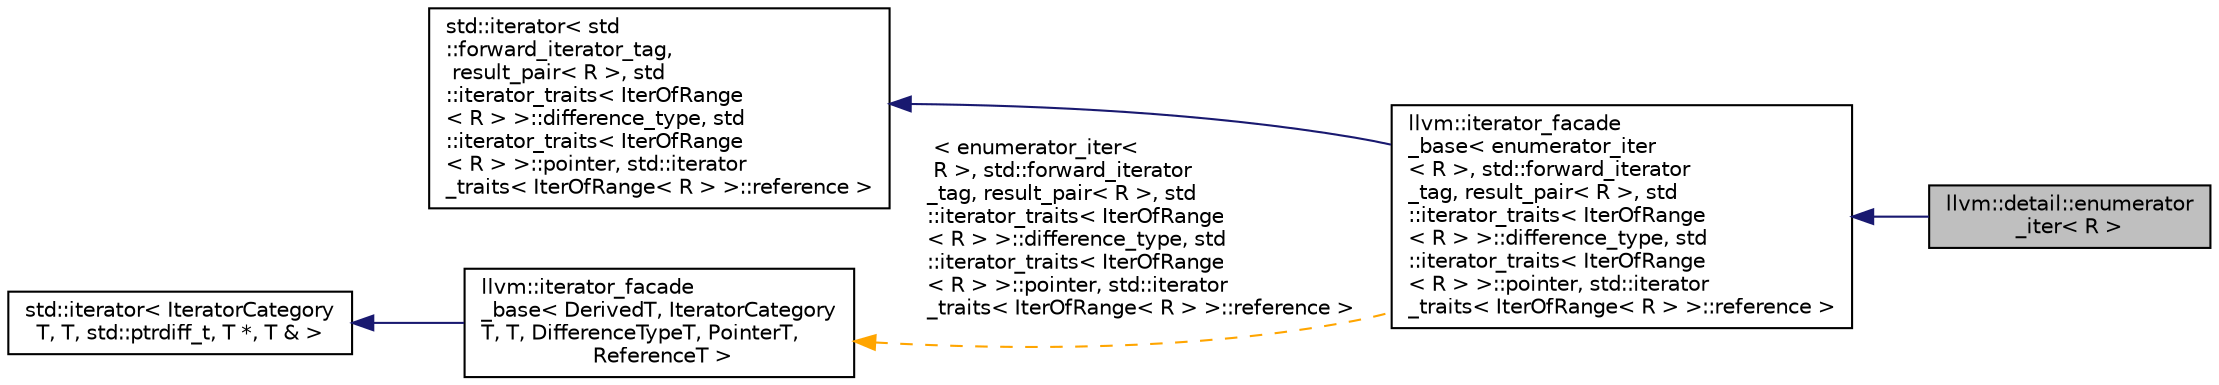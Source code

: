 digraph "llvm::detail::enumerator_iter&lt; R &gt;"
{
 // LATEX_PDF_SIZE
  bgcolor="transparent";
  edge [fontname="Helvetica",fontsize="10",labelfontname="Helvetica",labelfontsize="10"];
  node [fontname="Helvetica",fontsize="10",shape="box"];
  rankdir="LR";
  Node1 [label="llvm::detail::enumerator\l_iter\< R \>",height=0.2,width=0.4,color="black", fillcolor="grey75", style="filled", fontcolor="black",tooltip=" "];
  Node2 -> Node1 [dir="back",color="midnightblue",fontsize="10",style="solid",fontname="Helvetica"];
  Node2 [label="llvm::iterator_facade\l_base\< enumerator_iter\l\< R \>, std::forward_iterator\l_tag, result_pair\< R \>, std\l::iterator_traits\< IterOfRange\l\< R \> \>::difference_type, std\l::iterator_traits\< IterOfRange\l\< R \> \>::pointer, std::iterator\l_traits\< IterOfRange\< R \> \>::reference \>",height=0.2,width=0.4,color="black",URL="$classllvm_1_1iterator__facade__base.html",tooltip=" "];
  Node3 -> Node2 [dir="back",color="midnightblue",fontsize="10",style="solid",fontname="Helvetica"];
  Node3 [label="std::iterator\< std\l::forward_iterator_tag,\l result_pair\< R \>, std\l::iterator_traits\< IterOfRange\l\< R \> \>::difference_type, std\l::iterator_traits\< IterOfRange\l\< R \> \>::pointer, std::iterator\l_traits\< IterOfRange\< R \> \>::reference \>",height=0.2,width=0.4,color="black",tooltip=" "];
  Node4 -> Node2 [dir="back",color="orange",fontsize="10",style="dashed",label=" \< enumerator_iter\<\l R \>, std::forward_iterator\l_tag, result_pair\< R \>, std\l::iterator_traits\< IterOfRange\l\< R \> \>::difference_type, std\l::iterator_traits\< IterOfRange\l\< R \> \>::pointer, std::iterator\l_traits\< IterOfRange\< R \> \>::reference \>" ,fontname="Helvetica"];
  Node4 [label="llvm::iterator_facade\l_base\< DerivedT, IteratorCategory\lT, T, DifferenceTypeT, PointerT,\l ReferenceT \>",height=0.2,width=0.4,color="black",URL="$classllvm_1_1iterator__facade__base.html",tooltip="CRTP base class which implements the entire standard iterator facade in terms of a minimal subset of ..."];
  Node5 -> Node4 [dir="back",color="midnightblue",fontsize="10",style="solid",fontname="Helvetica"];
  Node5 [label="std::iterator\< IteratorCategory\lT, T, std::ptrdiff_t, T *, T & \>",height=0.2,width=0.4,color="black",tooltip=" "];
}
